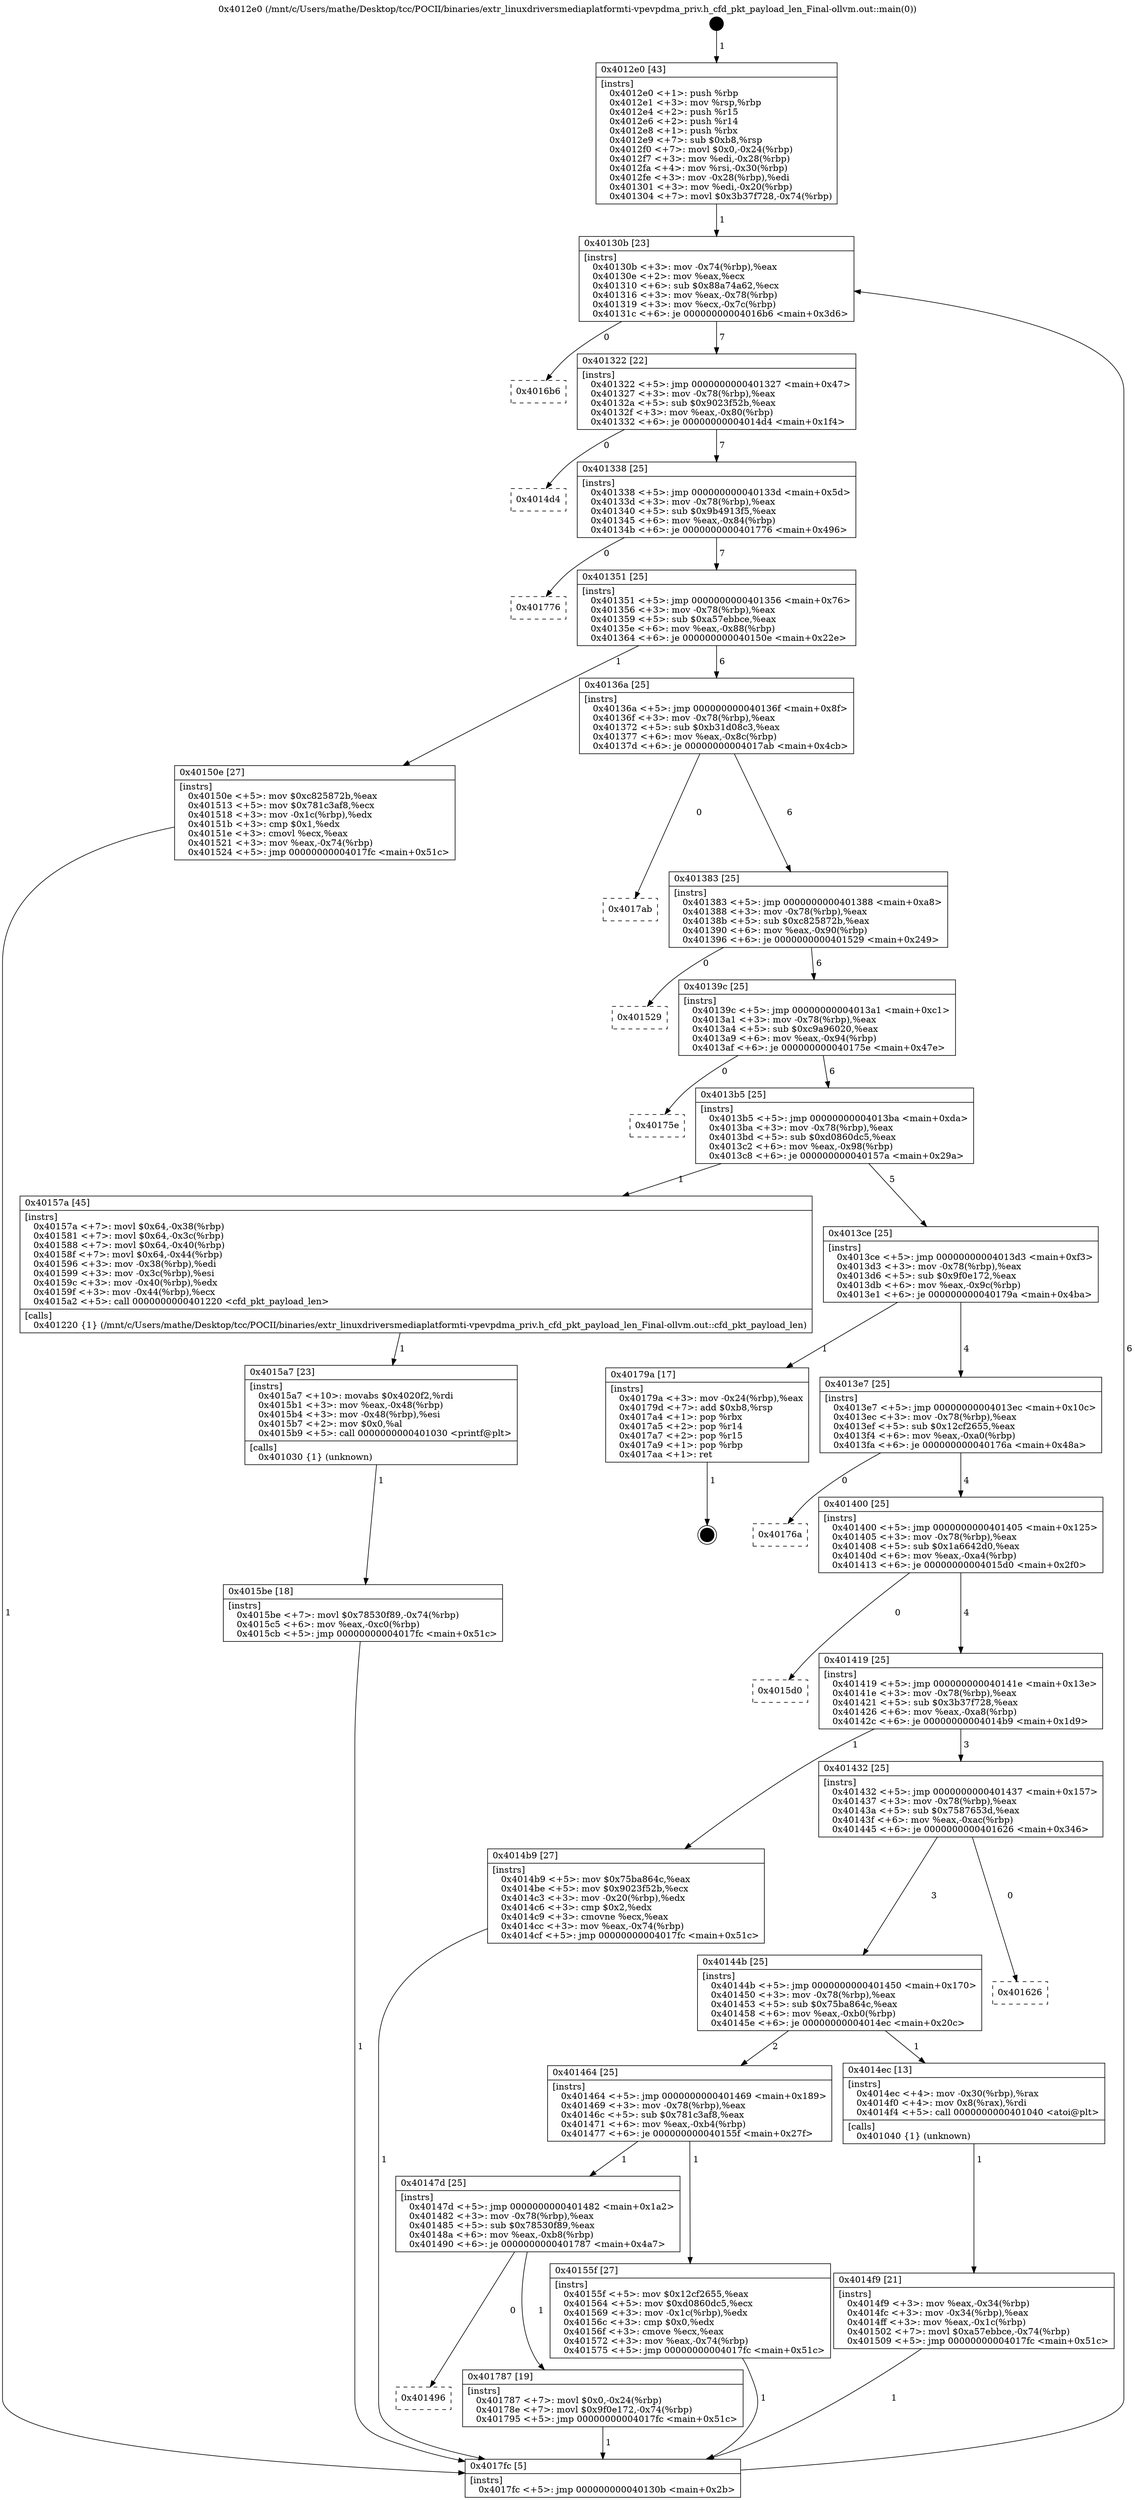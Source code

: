 digraph "0x4012e0" {
  label = "0x4012e0 (/mnt/c/Users/mathe/Desktop/tcc/POCII/binaries/extr_linuxdriversmediaplatformti-vpevpdma_priv.h_cfd_pkt_payload_len_Final-ollvm.out::main(0))"
  labelloc = "t"
  node[shape=record]

  Entry [label="",width=0.3,height=0.3,shape=circle,fillcolor=black,style=filled]
  "0x40130b" [label="{
     0x40130b [23]\l
     | [instrs]\l
     &nbsp;&nbsp;0x40130b \<+3\>: mov -0x74(%rbp),%eax\l
     &nbsp;&nbsp;0x40130e \<+2\>: mov %eax,%ecx\l
     &nbsp;&nbsp;0x401310 \<+6\>: sub $0x88a74a62,%ecx\l
     &nbsp;&nbsp;0x401316 \<+3\>: mov %eax,-0x78(%rbp)\l
     &nbsp;&nbsp;0x401319 \<+3\>: mov %ecx,-0x7c(%rbp)\l
     &nbsp;&nbsp;0x40131c \<+6\>: je 00000000004016b6 \<main+0x3d6\>\l
  }"]
  "0x4016b6" [label="{
     0x4016b6\l
  }", style=dashed]
  "0x401322" [label="{
     0x401322 [22]\l
     | [instrs]\l
     &nbsp;&nbsp;0x401322 \<+5\>: jmp 0000000000401327 \<main+0x47\>\l
     &nbsp;&nbsp;0x401327 \<+3\>: mov -0x78(%rbp),%eax\l
     &nbsp;&nbsp;0x40132a \<+5\>: sub $0x9023f52b,%eax\l
     &nbsp;&nbsp;0x40132f \<+3\>: mov %eax,-0x80(%rbp)\l
     &nbsp;&nbsp;0x401332 \<+6\>: je 00000000004014d4 \<main+0x1f4\>\l
  }"]
  Exit [label="",width=0.3,height=0.3,shape=circle,fillcolor=black,style=filled,peripheries=2]
  "0x4014d4" [label="{
     0x4014d4\l
  }", style=dashed]
  "0x401338" [label="{
     0x401338 [25]\l
     | [instrs]\l
     &nbsp;&nbsp;0x401338 \<+5\>: jmp 000000000040133d \<main+0x5d\>\l
     &nbsp;&nbsp;0x40133d \<+3\>: mov -0x78(%rbp),%eax\l
     &nbsp;&nbsp;0x401340 \<+5\>: sub $0x9b4913f5,%eax\l
     &nbsp;&nbsp;0x401345 \<+6\>: mov %eax,-0x84(%rbp)\l
     &nbsp;&nbsp;0x40134b \<+6\>: je 0000000000401776 \<main+0x496\>\l
  }"]
  "0x401496" [label="{
     0x401496\l
  }", style=dashed]
  "0x401776" [label="{
     0x401776\l
  }", style=dashed]
  "0x401351" [label="{
     0x401351 [25]\l
     | [instrs]\l
     &nbsp;&nbsp;0x401351 \<+5\>: jmp 0000000000401356 \<main+0x76\>\l
     &nbsp;&nbsp;0x401356 \<+3\>: mov -0x78(%rbp),%eax\l
     &nbsp;&nbsp;0x401359 \<+5\>: sub $0xa57ebbce,%eax\l
     &nbsp;&nbsp;0x40135e \<+6\>: mov %eax,-0x88(%rbp)\l
     &nbsp;&nbsp;0x401364 \<+6\>: je 000000000040150e \<main+0x22e\>\l
  }"]
  "0x401787" [label="{
     0x401787 [19]\l
     | [instrs]\l
     &nbsp;&nbsp;0x401787 \<+7\>: movl $0x0,-0x24(%rbp)\l
     &nbsp;&nbsp;0x40178e \<+7\>: movl $0x9f0e172,-0x74(%rbp)\l
     &nbsp;&nbsp;0x401795 \<+5\>: jmp 00000000004017fc \<main+0x51c\>\l
  }"]
  "0x40150e" [label="{
     0x40150e [27]\l
     | [instrs]\l
     &nbsp;&nbsp;0x40150e \<+5\>: mov $0xc825872b,%eax\l
     &nbsp;&nbsp;0x401513 \<+5\>: mov $0x781c3af8,%ecx\l
     &nbsp;&nbsp;0x401518 \<+3\>: mov -0x1c(%rbp),%edx\l
     &nbsp;&nbsp;0x40151b \<+3\>: cmp $0x1,%edx\l
     &nbsp;&nbsp;0x40151e \<+3\>: cmovl %ecx,%eax\l
     &nbsp;&nbsp;0x401521 \<+3\>: mov %eax,-0x74(%rbp)\l
     &nbsp;&nbsp;0x401524 \<+5\>: jmp 00000000004017fc \<main+0x51c\>\l
  }"]
  "0x40136a" [label="{
     0x40136a [25]\l
     | [instrs]\l
     &nbsp;&nbsp;0x40136a \<+5\>: jmp 000000000040136f \<main+0x8f\>\l
     &nbsp;&nbsp;0x40136f \<+3\>: mov -0x78(%rbp),%eax\l
     &nbsp;&nbsp;0x401372 \<+5\>: sub $0xb31d08c3,%eax\l
     &nbsp;&nbsp;0x401377 \<+6\>: mov %eax,-0x8c(%rbp)\l
     &nbsp;&nbsp;0x40137d \<+6\>: je 00000000004017ab \<main+0x4cb\>\l
  }"]
  "0x4015be" [label="{
     0x4015be [18]\l
     | [instrs]\l
     &nbsp;&nbsp;0x4015be \<+7\>: movl $0x78530f89,-0x74(%rbp)\l
     &nbsp;&nbsp;0x4015c5 \<+6\>: mov %eax,-0xc0(%rbp)\l
     &nbsp;&nbsp;0x4015cb \<+5\>: jmp 00000000004017fc \<main+0x51c\>\l
  }"]
  "0x4017ab" [label="{
     0x4017ab\l
  }", style=dashed]
  "0x401383" [label="{
     0x401383 [25]\l
     | [instrs]\l
     &nbsp;&nbsp;0x401383 \<+5\>: jmp 0000000000401388 \<main+0xa8\>\l
     &nbsp;&nbsp;0x401388 \<+3\>: mov -0x78(%rbp),%eax\l
     &nbsp;&nbsp;0x40138b \<+5\>: sub $0xc825872b,%eax\l
     &nbsp;&nbsp;0x401390 \<+6\>: mov %eax,-0x90(%rbp)\l
     &nbsp;&nbsp;0x401396 \<+6\>: je 0000000000401529 \<main+0x249\>\l
  }"]
  "0x4015a7" [label="{
     0x4015a7 [23]\l
     | [instrs]\l
     &nbsp;&nbsp;0x4015a7 \<+10\>: movabs $0x4020f2,%rdi\l
     &nbsp;&nbsp;0x4015b1 \<+3\>: mov %eax,-0x48(%rbp)\l
     &nbsp;&nbsp;0x4015b4 \<+3\>: mov -0x48(%rbp),%esi\l
     &nbsp;&nbsp;0x4015b7 \<+2\>: mov $0x0,%al\l
     &nbsp;&nbsp;0x4015b9 \<+5\>: call 0000000000401030 \<printf@plt\>\l
     | [calls]\l
     &nbsp;&nbsp;0x401030 \{1\} (unknown)\l
  }"]
  "0x401529" [label="{
     0x401529\l
  }", style=dashed]
  "0x40139c" [label="{
     0x40139c [25]\l
     | [instrs]\l
     &nbsp;&nbsp;0x40139c \<+5\>: jmp 00000000004013a1 \<main+0xc1\>\l
     &nbsp;&nbsp;0x4013a1 \<+3\>: mov -0x78(%rbp),%eax\l
     &nbsp;&nbsp;0x4013a4 \<+5\>: sub $0xc9a96020,%eax\l
     &nbsp;&nbsp;0x4013a9 \<+6\>: mov %eax,-0x94(%rbp)\l
     &nbsp;&nbsp;0x4013af \<+6\>: je 000000000040175e \<main+0x47e\>\l
  }"]
  "0x40147d" [label="{
     0x40147d [25]\l
     | [instrs]\l
     &nbsp;&nbsp;0x40147d \<+5\>: jmp 0000000000401482 \<main+0x1a2\>\l
     &nbsp;&nbsp;0x401482 \<+3\>: mov -0x78(%rbp),%eax\l
     &nbsp;&nbsp;0x401485 \<+5\>: sub $0x78530f89,%eax\l
     &nbsp;&nbsp;0x40148a \<+6\>: mov %eax,-0xb8(%rbp)\l
     &nbsp;&nbsp;0x401490 \<+6\>: je 0000000000401787 \<main+0x4a7\>\l
  }"]
  "0x40175e" [label="{
     0x40175e\l
  }", style=dashed]
  "0x4013b5" [label="{
     0x4013b5 [25]\l
     | [instrs]\l
     &nbsp;&nbsp;0x4013b5 \<+5\>: jmp 00000000004013ba \<main+0xda\>\l
     &nbsp;&nbsp;0x4013ba \<+3\>: mov -0x78(%rbp),%eax\l
     &nbsp;&nbsp;0x4013bd \<+5\>: sub $0xd0860dc5,%eax\l
     &nbsp;&nbsp;0x4013c2 \<+6\>: mov %eax,-0x98(%rbp)\l
     &nbsp;&nbsp;0x4013c8 \<+6\>: je 000000000040157a \<main+0x29a\>\l
  }"]
  "0x40155f" [label="{
     0x40155f [27]\l
     | [instrs]\l
     &nbsp;&nbsp;0x40155f \<+5\>: mov $0x12cf2655,%eax\l
     &nbsp;&nbsp;0x401564 \<+5\>: mov $0xd0860dc5,%ecx\l
     &nbsp;&nbsp;0x401569 \<+3\>: mov -0x1c(%rbp),%edx\l
     &nbsp;&nbsp;0x40156c \<+3\>: cmp $0x0,%edx\l
     &nbsp;&nbsp;0x40156f \<+3\>: cmove %ecx,%eax\l
     &nbsp;&nbsp;0x401572 \<+3\>: mov %eax,-0x74(%rbp)\l
     &nbsp;&nbsp;0x401575 \<+5\>: jmp 00000000004017fc \<main+0x51c\>\l
  }"]
  "0x40157a" [label="{
     0x40157a [45]\l
     | [instrs]\l
     &nbsp;&nbsp;0x40157a \<+7\>: movl $0x64,-0x38(%rbp)\l
     &nbsp;&nbsp;0x401581 \<+7\>: movl $0x64,-0x3c(%rbp)\l
     &nbsp;&nbsp;0x401588 \<+7\>: movl $0x64,-0x40(%rbp)\l
     &nbsp;&nbsp;0x40158f \<+7\>: movl $0x64,-0x44(%rbp)\l
     &nbsp;&nbsp;0x401596 \<+3\>: mov -0x38(%rbp),%edi\l
     &nbsp;&nbsp;0x401599 \<+3\>: mov -0x3c(%rbp),%esi\l
     &nbsp;&nbsp;0x40159c \<+3\>: mov -0x40(%rbp),%edx\l
     &nbsp;&nbsp;0x40159f \<+3\>: mov -0x44(%rbp),%ecx\l
     &nbsp;&nbsp;0x4015a2 \<+5\>: call 0000000000401220 \<cfd_pkt_payload_len\>\l
     | [calls]\l
     &nbsp;&nbsp;0x401220 \{1\} (/mnt/c/Users/mathe/Desktop/tcc/POCII/binaries/extr_linuxdriversmediaplatformti-vpevpdma_priv.h_cfd_pkt_payload_len_Final-ollvm.out::cfd_pkt_payload_len)\l
  }"]
  "0x4013ce" [label="{
     0x4013ce [25]\l
     | [instrs]\l
     &nbsp;&nbsp;0x4013ce \<+5\>: jmp 00000000004013d3 \<main+0xf3\>\l
     &nbsp;&nbsp;0x4013d3 \<+3\>: mov -0x78(%rbp),%eax\l
     &nbsp;&nbsp;0x4013d6 \<+5\>: sub $0x9f0e172,%eax\l
     &nbsp;&nbsp;0x4013db \<+6\>: mov %eax,-0x9c(%rbp)\l
     &nbsp;&nbsp;0x4013e1 \<+6\>: je 000000000040179a \<main+0x4ba\>\l
  }"]
  "0x4014f9" [label="{
     0x4014f9 [21]\l
     | [instrs]\l
     &nbsp;&nbsp;0x4014f9 \<+3\>: mov %eax,-0x34(%rbp)\l
     &nbsp;&nbsp;0x4014fc \<+3\>: mov -0x34(%rbp),%eax\l
     &nbsp;&nbsp;0x4014ff \<+3\>: mov %eax,-0x1c(%rbp)\l
     &nbsp;&nbsp;0x401502 \<+7\>: movl $0xa57ebbce,-0x74(%rbp)\l
     &nbsp;&nbsp;0x401509 \<+5\>: jmp 00000000004017fc \<main+0x51c\>\l
  }"]
  "0x40179a" [label="{
     0x40179a [17]\l
     | [instrs]\l
     &nbsp;&nbsp;0x40179a \<+3\>: mov -0x24(%rbp),%eax\l
     &nbsp;&nbsp;0x40179d \<+7\>: add $0xb8,%rsp\l
     &nbsp;&nbsp;0x4017a4 \<+1\>: pop %rbx\l
     &nbsp;&nbsp;0x4017a5 \<+2\>: pop %r14\l
     &nbsp;&nbsp;0x4017a7 \<+2\>: pop %r15\l
     &nbsp;&nbsp;0x4017a9 \<+1\>: pop %rbp\l
     &nbsp;&nbsp;0x4017aa \<+1\>: ret\l
  }"]
  "0x4013e7" [label="{
     0x4013e7 [25]\l
     | [instrs]\l
     &nbsp;&nbsp;0x4013e7 \<+5\>: jmp 00000000004013ec \<main+0x10c\>\l
     &nbsp;&nbsp;0x4013ec \<+3\>: mov -0x78(%rbp),%eax\l
     &nbsp;&nbsp;0x4013ef \<+5\>: sub $0x12cf2655,%eax\l
     &nbsp;&nbsp;0x4013f4 \<+6\>: mov %eax,-0xa0(%rbp)\l
     &nbsp;&nbsp;0x4013fa \<+6\>: je 000000000040176a \<main+0x48a\>\l
  }"]
  "0x401464" [label="{
     0x401464 [25]\l
     | [instrs]\l
     &nbsp;&nbsp;0x401464 \<+5\>: jmp 0000000000401469 \<main+0x189\>\l
     &nbsp;&nbsp;0x401469 \<+3\>: mov -0x78(%rbp),%eax\l
     &nbsp;&nbsp;0x40146c \<+5\>: sub $0x781c3af8,%eax\l
     &nbsp;&nbsp;0x401471 \<+6\>: mov %eax,-0xb4(%rbp)\l
     &nbsp;&nbsp;0x401477 \<+6\>: je 000000000040155f \<main+0x27f\>\l
  }"]
  "0x40176a" [label="{
     0x40176a\l
  }", style=dashed]
  "0x401400" [label="{
     0x401400 [25]\l
     | [instrs]\l
     &nbsp;&nbsp;0x401400 \<+5\>: jmp 0000000000401405 \<main+0x125\>\l
     &nbsp;&nbsp;0x401405 \<+3\>: mov -0x78(%rbp),%eax\l
     &nbsp;&nbsp;0x401408 \<+5\>: sub $0x1a6642d0,%eax\l
     &nbsp;&nbsp;0x40140d \<+6\>: mov %eax,-0xa4(%rbp)\l
     &nbsp;&nbsp;0x401413 \<+6\>: je 00000000004015d0 \<main+0x2f0\>\l
  }"]
  "0x4014ec" [label="{
     0x4014ec [13]\l
     | [instrs]\l
     &nbsp;&nbsp;0x4014ec \<+4\>: mov -0x30(%rbp),%rax\l
     &nbsp;&nbsp;0x4014f0 \<+4\>: mov 0x8(%rax),%rdi\l
     &nbsp;&nbsp;0x4014f4 \<+5\>: call 0000000000401040 \<atoi@plt\>\l
     | [calls]\l
     &nbsp;&nbsp;0x401040 \{1\} (unknown)\l
  }"]
  "0x4015d0" [label="{
     0x4015d0\l
  }", style=dashed]
  "0x401419" [label="{
     0x401419 [25]\l
     | [instrs]\l
     &nbsp;&nbsp;0x401419 \<+5\>: jmp 000000000040141e \<main+0x13e\>\l
     &nbsp;&nbsp;0x40141e \<+3\>: mov -0x78(%rbp),%eax\l
     &nbsp;&nbsp;0x401421 \<+5\>: sub $0x3b37f728,%eax\l
     &nbsp;&nbsp;0x401426 \<+6\>: mov %eax,-0xa8(%rbp)\l
     &nbsp;&nbsp;0x40142c \<+6\>: je 00000000004014b9 \<main+0x1d9\>\l
  }"]
  "0x40144b" [label="{
     0x40144b [25]\l
     | [instrs]\l
     &nbsp;&nbsp;0x40144b \<+5\>: jmp 0000000000401450 \<main+0x170\>\l
     &nbsp;&nbsp;0x401450 \<+3\>: mov -0x78(%rbp),%eax\l
     &nbsp;&nbsp;0x401453 \<+5\>: sub $0x75ba864c,%eax\l
     &nbsp;&nbsp;0x401458 \<+6\>: mov %eax,-0xb0(%rbp)\l
     &nbsp;&nbsp;0x40145e \<+6\>: je 00000000004014ec \<main+0x20c\>\l
  }"]
  "0x4014b9" [label="{
     0x4014b9 [27]\l
     | [instrs]\l
     &nbsp;&nbsp;0x4014b9 \<+5\>: mov $0x75ba864c,%eax\l
     &nbsp;&nbsp;0x4014be \<+5\>: mov $0x9023f52b,%ecx\l
     &nbsp;&nbsp;0x4014c3 \<+3\>: mov -0x20(%rbp),%edx\l
     &nbsp;&nbsp;0x4014c6 \<+3\>: cmp $0x2,%edx\l
     &nbsp;&nbsp;0x4014c9 \<+3\>: cmovne %ecx,%eax\l
     &nbsp;&nbsp;0x4014cc \<+3\>: mov %eax,-0x74(%rbp)\l
     &nbsp;&nbsp;0x4014cf \<+5\>: jmp 00000000004017fc \<main+0x51c\>\l
  }"]
  "0x401432" [label="{
     0x401432 [25]\l
     | [instrs]\l
     &nbsp;&nbsp;0x401432 \<+5\>: jmp 0000000000401437 \<main+0x157\>\l
     &nbsp;&nbsp;0x401437 \<+3\>: mov -0x78(%rbp),%eax\l
     &nbsp;&nbsp;0x40143a \<+5\>: sub $0x7587653d,%eax\l
     &nbsp;&nbsp;0x40143f \<+6\>: mov %eax,-0xac(%rbp)\l
     &nbsp;&nbsp;0x401445 \<+6\>: je 0000000000401626 \<main+0x346\>\l
  }"]
  "0x4017fc" [label="{
     0x4017fc [5]\l
     | [instrs]\l
     &nbsp;&nbsp;0x4017fc \<+5\>: jmp 000000000040130b \<main+0x2b\>\l
  }"]
  "0x4012e0" [label="{
     0x4012e0 [43]\l
     | [instrs]\l
     &nbsp;&nbsp;0x4012e0 \<+1\>: push %rbp\l
     &nbsp;&nbsp;0x4012e1 \<+3\>: mov %rsp,%rbp\l
     &nbsp;&nbsp;0x4012e4 \<+2\>: push %r15\l
     &nbsp;&nbsp;0x4012e6 \<+2\>: push %r14\l
     &nbsp;&nbsp;0x4012e8 \<+1\>: push %rbx\l
     &nbsp;&nbsp;0x4012e9 \<+7\>: sub $0xb8,%rsp\l
     &nbsp;&nbsp;0x4012f0 \<+7\>: movl $0x0,-0x24(%rbp)\l
     &nbsp;&nbsp;0x4012f7 \<+3\>: mov %edi,-0x28(%rbp)\l
     &nbsp;&nbsp;0x4012fa \<+4\>: mov %rsi,-0x30(%rbp)\l
     &nbsp;&nbsp;0x4012fe \<+3\>: mov -0x28(%rbp),%edi\l
     &nbsp;&nbsp;0x401301 \<+3\>: mov %edi,-0x20(%rbp)\l
     &nbsp;&nbsp;0x401304 \<+7\>: movl $0x3b37f728,-0x74(%rbp)\l
  }"]
  "0x401626" [label="{
     0x401626\l
  }", style=dashed]
  Entry -> "0x4012e0" [label=" 1"]
  "0x40130b" -> "0x4016b6" [label=" 0"]
  "0x40130b" -> "0x401322" [label=" 7"]
  "0x40179a" -> Exit [label=" 1"]
  "0x401322" -> "0x4014d4" [label=" 0"]
  "0x401322" -> "0x401338" [label=" 7"]
  "0x401787" -> "0x4017fc" [label=" 1"]
  "0x401338" -> "0x401776" [label=" 0"]
  "0x401338" -> "0x401351" [label=" 7"]
  "0x40147d" -> "0x401496" [label=" 0"]
  "0x401351" -> "0x40150e" [label=" 1"]
  "0x401351" -> "0x40136a" [label=" 6"]
  "0x40147d" -> "0x401787" [label=" 1"]
  "0x40136a" -> "0x4017ab" [label=" 0"]
  "0x40136a" -> "0x401383" [label=" 6"]
  "0x4015be" -> "0x4017fc" [label=" 1"]
  "0x401383" -> "0x401529" [label=" 0"]
  "0x401383" -> "0x40139c" [label=" 6"]
  "0x4015a7" -> "0x4015be" [label=" 1"]
  "0x40139c" -> "0x40175e" [label=" 0"]
  "0x40139c" -> "0x4013b5" [label=" 6"]
  "0x40157a" -> "0x4015a7" [label=" 1"]
  "0x4013b5" -> "0x40157a" [label=" 1"]
  "0x4013b5" -> "0x4013ce" [label=" 5"]
  "0x40155f" -> "0x4017fc" [label=" 1"]
  "0x4013ce" -> "0x40179a" [label=" 1"]
  "0x4013ce" -> "0x4013e7" [label=" 4"]
  "0x401464" -> "0x40155f" [label=" 1"]
  "0x4013e7" -> "0x40176a" [label=" 0"]
  "0x4013e7" -> "0x401400" [label=" 4"]
  "0x401464" -> "0x40147d" [label=" 1"]
  "0x401400" -> "0x4015d0" [label=" 0"]
  "0x401400" -> "0x401419" [label=" 4"]
  "0x40150e" -> "0x4017fc" [label=" 1"]
  "0x401419" -> "0x4014b9" [label=" 1"]
  "0x401419" -> "0x401432" [label=" 3"]
  "0x4014b9" -> "0x4017fc" [label=" 1"]
  "0x4012e0" -> "0x40130b" [label=" 1"]
  "0x4017fc" -> "0x40130b" [label=" 6"]
  "0x4014ec" -> "0x4014f9" [label=" 1"]
  "0x401432" -> "0x401626" [label=" 0"]
  "0x401432" -> "0x40144b" [label=" 3"]
  "0x4014f9" -> "0x4017fc" [label=" 1"]
  "0x40144b" -> "0x4014ec" [label=" 1"]
  "0x40144b" -> "0x401464" [label=" 2"]
}
